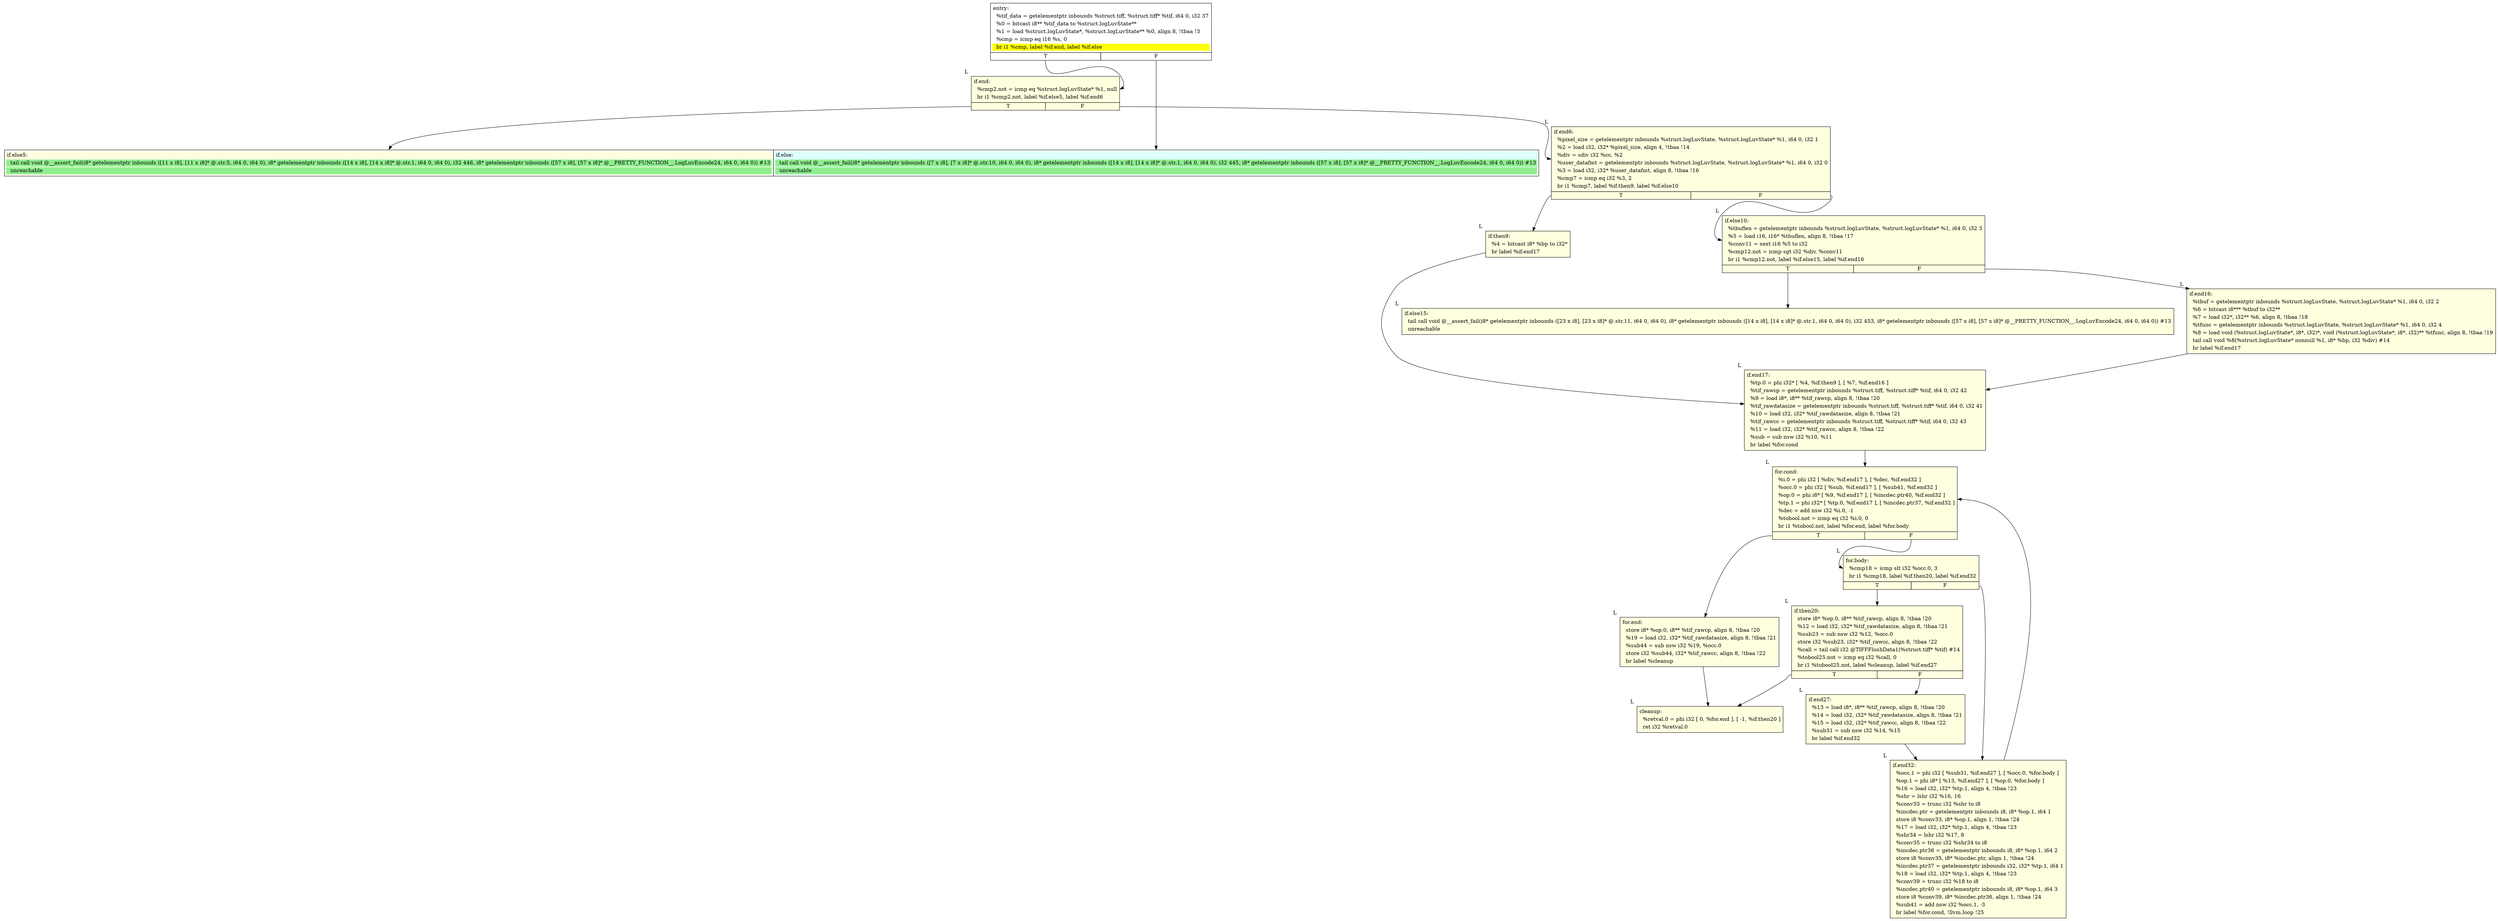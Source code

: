 digraph {
m_bb0 [shape = none, label  = <<table border="0" cellspacing="0">
<tr><td port="f1" border="1" colspan="2"><table bgcolor="LightYellow" border="0">
<tr><td align="left">if.else5:</td></tr>
<tr><td bgcolor="lightgreen" align="left">  tail call void @__assert_fail(i8* getelementptr inbounds ([11 x i8], [11 x i8]* @.str.5, i64 0, i64 0), i8* getelementptr inbounds ([14 x i8], [14 x i8]* @.str.1, i64 0, i64 0), i32 446, i8* getelementptr inbounds ([57 x i8], [57 x i8]* @__PRETTY_FUNCTION__.LogLuvEncode24, i64 0, i64 0)) #13</td></tr>
<tr><td bgcolor="lightgreen" align="left">  unreachable</td></tr>
</table>
</td>
<td port="f2" border="1" colspan="2"><table bgcolor="LightCyan" border="0">
<tr><td align="left">if.else:</td></tr>
<tr><td bgcolor="lightgreen" align="left">  tail call void @__assert_fail(i8* getelementptr inbounds ([7 x i8], [7 x i8]* @.str.10, i64 0, i64 0), i8* getelementptr inbounds ([14 x i8], [14 x i8]* @.str.1, i64 0, i64 0), i32 445, i8* getelementptr inbounds ([57 x i8], [57 x i8]* @__PRETTY_FUNCTION__.LogLuvEncode24, i64 0, i64 0)) #13</td></tr>
<tr><td bgcolor="lightgreen" align="left">  unreachable</td></tr>
</table>
</td></tr>
</table>> ]
f_bb0 [shape = none, label  = <<table  border="0" cellspacing="0">
<tr><td port="f" border="1" colspan="2"><table border="0">
<tr><td align="left">entry:</td></tr>
<tr><td align="left">  %tif_data = getelementptr inbounds %struct.tiff, %struct.tiff* %tif, i64 0, i32 37</td></tr>
<tr><td align="left">  %0 = bitcast i8** %tif_data to %struct.logLuvState**</td></tr>
<tr><td align="left">  %1 = load %struct.logLuvState*, %struct.logLuvState** %0, align 8, !tbaa !3</td></tr>
<tr><td align="left">  %cmp = icmp eq i16 %s, 0</td></tr>
<tr><td bgcolor="yellow" align="left">  br i1 %cmp, label %if.end, label %if.else</td></tr>
</table>
</td></tr>
<tr><td border="1" port="fT">T</td><td border="1" port="fF">F</td></tr>
</table>> ]
f_bb1 [shape = none,  xlabel="L", label  = <<table  bgcolor="LightYellow"  border="0" cellspacing="0">
<tr><td port="f" border="1" colspan="2"><table border="0">
<tr><td align="left">if.end:</td></tr>
<tr><td align="left">  %cmp2.not = icmp eq %struct.logLuvState* %1, null</td></tr>
<tr><td align="left">  br i1 %cmp2.not, label %if.else5, label %if.end6</td></tr>
</table>
</td></tr>
<tr><td border="1" port="fT">T</td><td border="1" port="fF">F</td></tr>
</table>> ]
f_bb2 [shape = none,  xlabel="L", label  = <<table  bgcolor="LightYellow"  border="0" cellspacing="0">
<tr><td port="f" border="1" colspan="2"><table border="0">
<tr><td align="left">if.end6:</td></tr>
<tr><td align="left">  %pixel_size = getelementptr inbounds %struct.logLuvState, %struct.logLuvState* %1, i64 0, i32 1</td></tr>
<tr><td align="left">  %2 = load i32, i32* %pixel_size, align 4, !tbaa !14</td></tr>
<tr><td align="left">  %div = sdiv i32 %cc, %2</td></tr>
<tr><td align="left">  %user_datafmt = getelementptr inbounds %struct.logLuvState, %struct.logLuvState* %1, i64 0, i32 0</td></tr>
<tr><td align="left">  %3 = load i32, i32* %user_datafmt, align 8, !tbaa !16</td></tr>
<tr><td align="left">  %cmp7 = icmp eq i32 %3, 2</td></tr>
<tr><td align="left">  br i1 %cmp7, label %if.then9, label %if.else10</td></tr>
</table>
</td></tr>
<tr><td border="1" port="fT">T</td><td border="1" port="fF">F</td></tr>
</table>> ]
f_bb3 [shape = none,  xlabel="L", label  = <<table  bgcolor="LightYellow"  border="0" cellspacing="0">
<tr><td port="f" border="1"><table border="0">
<tr><td align="left">if.then9:</td></tr>
<tr><td align="left">  %4 = bitcast i8* %bp to i32*</td></tr>
<tr><td align="left">  br label %if.end17</td></tr>
</table>
</td></tr>
</table>> ]
f_bb4 [shape = none,  xlabel="L", label  = <<table  bgcolor="LightYellow"  border="0" cellspacing="0">
<tr><td port="f" border="1" colspan="2"><table border="0">
<tr><td align="left">if.else10:</td></tr>
<tr><td align="left">  %tbuflen = getelementptr inbounds %struct.logLuvState, %struct.logLuvState* %1, i64 0, i32 3</td></tr>
<tr><td align="left">  %5 = load i16, i16* %tbuflen, align 8, !tbaa !17</td></tr>
<tr><td align="left">  %conv11 = sext i16 %5 to i32</td></tr>
<tr><td align="left">  %cmp12.not = icmp sgt i32 %div, %conv11</td></tr>
<tr><td align="left">  br i1 %cmp12.not, label %if.else15, label %if.end16</td></tr>
</table>
</td></tr>
<tr><td border="1" port="fT">T</td><td border="1" port="fF">F</td></tr>
</table>> ]
f_bb5 [shape = none,  xlabel="L", label  = <<table  bgcolor="LightYellow"  border="0" cellspacing="0">
<tr><td port="f" border="1"><table border="0">
<tr><td align="left">if.else15:</td></tr>
<tr><td align="left">  tail call void @__assert_fail(i8* getelementptr inbounds ([23 x i8], [23 x i8]* @.str.11, i64 0, i64 0), i8* getelementptr inbounds ([14 x i8], [14 x i8]* @.str.1, i64 0, i64 0), i32 453, i8* getelementptr inbounds ([57 x i8], [57 x i8]* @__PRETTY_FUNCTION__.LogLuvEncode24, i64 0, i64 0)) #13</td></tr>
<tr><td align="left">  unreachable</td></tr>
</table>
</td></tr>
</table>> ]
f_bb6 [shape = none,  xlabel="L", label  = <<table  bgcolor="LightYellow"  border="0" cellspacing="0">
<tr><td port="f" border="1"><table border="0">
<tr><td align="left">if.end16:</td></tr>
<tr><td align="left">  %tbuf = getelementptr inbounds %struct.logLuvState, %struct.logLuvState* %1, i64 0, i32 2</td></tr>
<tr><td align="left">  %6 = bitcast i8*** %tbuf to i32**</td></tr>
<tr><td align="left">  %7 = load i32*, i32** %6, align 8, !tbaa !18</td></tr>
<tr><td align="left">  %tfunc = getelementptr inbounds %struct.logLuvState, %struct.logLuvState* %1, i64 0, i32 4</td></tr>
<tr><td align="left">  %8 = load void (%struct.logLuvState*, i8*, i32)*, void (%struct.logLuvState*, i8*, i32)** %tfunc, align 8, !tbaa !19</td></tr>
<tr><td align="left">  tail call void %8(%struct.logLuvState* nonnull %1, i8* %bp, i32 %div) #14</td></tr>
<tr><td align="left">  br label %if.end17</td></tr>
</table>
</td></tr>
</table>> ]
f_bb7 [shape = none,  xlabel="L", label  = <<table  bgcolor="LightYellow"  border="0" cellspacing="0">
<tr><td port="f" border="1"><table border="0">
<tr><td align="left">if.end17:</td></tr>
<tr><td align="left">  %tp.0 = phi i32* [ %4, %if.then9 ], [ %7, %if.end16 ]</td></tr>
<tr><td align="left">  %tif_rawcp = getelementptr inbounds %struct.tiff, %struct.tiff* %tif, i64 0, i32 42</td></tr>
<tr><td align="left">  %9 = load i8*, i8** %tif_rawcp, align 8, !tbaa !20</td></tr>
<tr><td align="left">  %tif_rawdatasize = getelementptr inbounds %struct.tiff, %struct.tiff* %tif, i64 0, i32 41</td></tr>
<tr><td align="left">  %10 = load i32, i32* %tif_rawdatasize, align 8, !tbaa !21</td></tr>
<tr><td align="left">  %tif_rawcc = getelementptr inbounds %struct.tiff, %struct.tiff* %tif, i64 0, i32 43</td></tr>
<tr><td align="left">  %11 = load i32, i32* %tif_rawcc, align 8, !tbaa !22</td></tr>
<tr><td align="left">  %sub = sub nsw i32 %10, %11</td></tr>
<tr><td align="left">  br label %for.cond</td></tr>
</table>
</td></tr>
</table>> ]
f_bb8 [shape = none,  xlabel="L", label  = <<table  bgcolor="LightYellow"  border="0" cellspacing="0">
<tr><td port="f" border="1" colspan="2"><table border="0">
<tr><td align="left">for.cond:</td></tr>
<tr><td align="left">  %i.0 = phi i32 [ %div, %if.end17 ], [ %dec, %if.end32 ]</td></tr>
<tr><td align="left">  %occ.0 = phi i32 [ %sub, %if.end17 ], [ %sub41, %if.end32 ]</td></tr>
<tr><td align="left">  %op.0 = phi i8* [ %9, %if.end17 ], [ %incdec.ptr40, %if.end32 ]</td></tr>
<tr><td align="left">  %tp.1 = phi i32* [ %tp.0, %if.end17 ], [ %incdec.ptr37, %if.end32 ]</td></tr>
<tr><td align="left">  %dec = add nsw i32 %i.0, -1</td></tr>
<tr><td align="left">  %tobool.not = icmp eq i32 %i.0, 0</td></tr>
<tr><td align="left">  br i1 %tobool.not, label %for.end, label %for.body</td></tr>
</table>
</td></tr>
<tr><td border="1" port="fT">T</td><td border="1" port="fF">F</td></tr>
</table>> ]
f_bb9 [shape = none,  xlabel="L", label  = <<table  bgcolor="LightYellow"  border="0" cellspacing="0">
<tr><td port="f" border="1" colspan="2"><table border="0">
<tr><td align="left">for.body:</td></tr>
<tr><td align="left">  %cmp18 = icmp slt i32 %occ.0, 3</td></tr>
<tr><td align="left">  br i1 %cmp18, label %if.then20, label %if.end32</td></tr>
</table>
</td></tr>
<tr><td border="1" port="fT">T</td><td border="1" port="fF">F</td></tr>
</table>> ]
f_bb10 [shape = none,  xlabel="L", label  = <<table  bgcolor="LightYellow"  border="0" cellspacing="0">
<tr><td port="f" border="1" colspan="2"><table border="0">
<tr><td align="left">if.then20:</td></tr>
<tr><td align="left">  store i8* %op.0, i8** %tif_rawcp, align 8, !tbaa !20</td></tr>
<tr><td align="left">  %12 = load i32, i32* %tif_rawdatasize, align 8, !tbaa !21</td></tr>
<tr><td align="left">  %sub23 = sub nsw i32 %12, %occ.0</td></tr>
<tr><td align="left">  store i32 %sub23, i32* %tif_rawcc, align 8, !tbaa !22</td></tr>
<tr><td align="left">  %call = tail call i32 @TIFFFlushData1(%struct.tiff* %tif) #14</td></tr>
<tr><td align="left">  %tobool25.not = icmp eq i32 %call, 0</td></tr>
<tr><td align="left">  br i1 %tobool25.not, label %cleanup, label %if.end27</td></tr>
</table>
</td></tr>
<tr><td border="1" port="fT">T</td><td border="1" port="fF">F</td></tr>
</table>> ]
f_bb11 [shape = none,  xlabel="L", label  = <<table  bgcolor="LightYellow"  border="0" cellspacing="0">
<tr><td port="f" border="1"><table border="0">
<tr><td align="left">if.end27:</td></tr>
<tr><td align="left">  %13 = load i8*, i8** %tif_rawcp, align 8, !tbaa !20</td></tr>
<tr><td align="left">  %14 = load i32, i32* %tif_rawdatasize, align 8, !tbaa !21</td></tr>
<tr><td align="left">  %15 = load i32, i32* %tif_rawcc, align 8, !tbaa !22</td></tr>
<tr><td align="left">  %sub31 = sub nsw i32 %14, %15</td></tr>
<tr><td align="left">  br label %if.end32</td></tr>
</table>
</td></tr>
</table>> ]
f_bb12 [shape = none,  xlabel="L", label  = <<table  bgcolor="LightYellow"  border="0" cellspacing="0">
<tr><td port="f" border="1"><table border="0">
<tr><td align="left">if.end32:</td></tr>
<tr><td align="left">  %occ.1 = phi i32 [ %sub31, %if.end27 ], [ %occ.0, %for.body ]</td></tr>
<tr><td align="left">  %op.1 = phi i8* [ %13, %if.end27 ], [ %op.0, %for.body ]</td></tr>
<tr><td align="left">  %16 = load i32, i32* %tp.1, align 4, !tbaa !23</td></tr>
<tr><td align="left">  %shr = lshr i32 %16, 16</td></tr>
<tr><td align="left">  %conv33 = trunc i32 %shr to i8</td></tr>
<tr><td align="left">  %incdec.ptr = getelementptr inbounds i8, i8* %op.1, i64 1</td></tr>
<tr><td align="left">  store i8 %conv33, i8* %op.1, align 1, !tbaa !24</td></tr>
<tr><td align="left">  %17 = load i32, i32* %tp.1, align 4, !tbaa !23</td></tr>
<tr><td align="left">  %shr34 = lshr i32 %17, 8</td></tr>
<tr><td align="left">  %conv35 = trunc i32 %shr34 to i8</td></tr>
<tr><td align="left">  %incdec.ptr36 = getelementptr inbounds i8, i8* %op.1, i64 2</td></tr>
<tr><td align="left">  store i8 %conv35, i8* %incdec.ptr, align 1, !tbaa !24</td></tr>
<tr><td align="left">  %incdec.ptr37 = getelementptr inbounds i32, i32* %tp.1, i64 1</td></tr>
<tr><td align="left">  %18 = load i32, i32* %tp.1, align 4, !tbaa !23</td></tr>
<tr><td align="left">  %conv39 = trunc i32 %18 to i8</td></tr>
<tr><td align="left">  %incdec.ptr40 = getelementptr inbounds i8, i8* %op.1, i64 3</td></tr>
<tr><td align="left">  store i8 %conv39, i8* %incdec.ptr36, align 1, !tbaa !24</td></tr>
<tr><td align="left">  %sub41 = add nsw i32 %occ.1, -3</td></tr>
<tr><td align="left">  br label %for.cond, !llvm.loop !25</td></tr>
</table>
</td></tr>
</table>> ]
f_bb13 [shape = none,  xlabel="L", label  = <<table  bgcolor="LightYellow"  border="0" cellspacing="0">
<tr><td port="f" border="1"><table border="0">
<tr><td align="left">for.end:</td></tr>
<tr><td align="left">  store i8* %op.0, i8** %tif_rawcp, align 8, !tbaa !20</td></tr>
<tr><td align="left">  %19 = load i32, i32* %tif_rawdatasize, align 8, !tbaa !21</td></tr>
<tr><td align="left">  %sub44 = sub nsw i32 %19, %occ.0</td></tr>
<tr><td align="left">  store i32 %sub44, i32* %tif_rawcc, align 8, !tbaa !22</td></tr>
<tr><td align="left">  br label %cleanup</td></tr>
</table>
</td></tr>
</table>> ]
f_bb14 [shape = none,  xlabel="L", label  = <<table  bgcolor="LightYellow"  border="0" cellspacing="0">
<tr><td port="f" border="1"><table border="0">
<tr><td align="left">cleanup:</td></tr>
<tr><td align="left">  %retval.0 = phi i32 [ 0, %for.end ], [ -1, %if.then20 ]</td></tr>
<tr><td align="left">  ret i32 %retval.0</td></tr>
</table>
</td></tr>
</table>> ]
f_bb0:fT -> f_bb1:f
f_bb0:fF -> m_bb0:f2
f_bb1:fT -> m_bb0:f1
f_bb1:fF -> f_bb2:f
f_bb2:fT -> f_bb3:f
f_bb2:fF -> f_bb4:f
f_bb3:f -> f_bb7:f
f_bb4:fT -> f_bb5:f
f_bb4:fF -> f_bb6:f
f_bb6:f -> f_bb7:f
f_bb7:f -> f_bb8:f
f_bb8:fT -> f_bb13:f
f_bb8:fF -> f_bb9:f
f_bb9:fT -> f_bb10:f
f_bb9:fF -> f_bb12:f
f_bb10:fT -> f_bb14:f
f_bb10:fF -> f_bb11:f
f_bb11:f -> f_bb12:f
f_bb12:f -> f_bb8:f
f_bb13:f -> f_bb14:f
}

